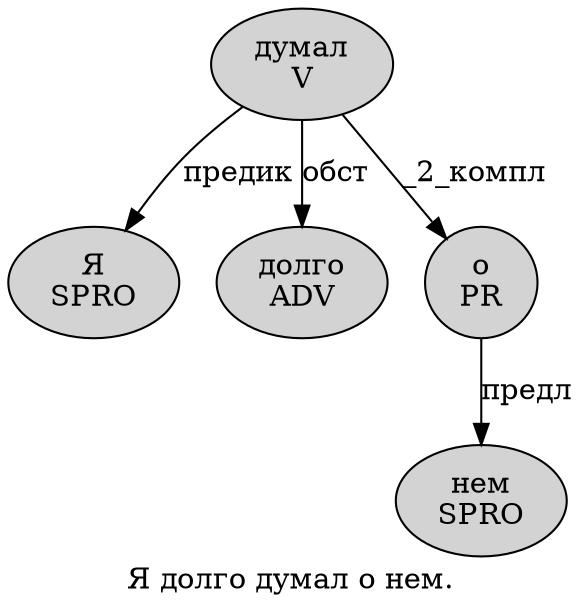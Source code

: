digraph SENTENCE_750 {
	graph [label="Я долго думал о нем."]
	node [style=filled]
		0 [label="Я
SPRO" color="" fillcolor=lightgray penwidth=1 shape=ellipse]
		1 [label="долго
ADV" color="" fillcolor=lightgray penwidth=1 shape=ellipse]
		2 [label="думал
V" color="" fillcolor=lightgray penwidth=1 shape=ellipse]
		3 [label="о
PR" color="" fillcolor=lightgray penwidth=1 shape=ellipse]
		4 [label="нем
SPRO" color="" fillcolor=lightgray penwidth=1 shape=ellipse]
			3 -> 4 [label="предл"]
			2 -> 0 [label="предик"]
			2 -> 1 [label="обст"]
			2 -> 3 [label="_2_компл"]
}